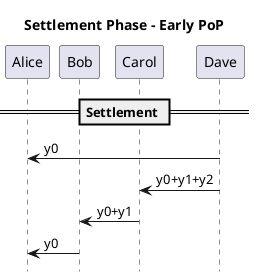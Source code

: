 @startuml
title Settlement Phase - Early PoP
hide footbox
participant Alice
participant Bob
participant Carol
participant Dave

== Settlement ==

Dave -> Alice: y0

Dave -> Carol: y0+y1+y2
Carol -> Bob: y0+y1
Bob -> Alice: y0

@enduml
